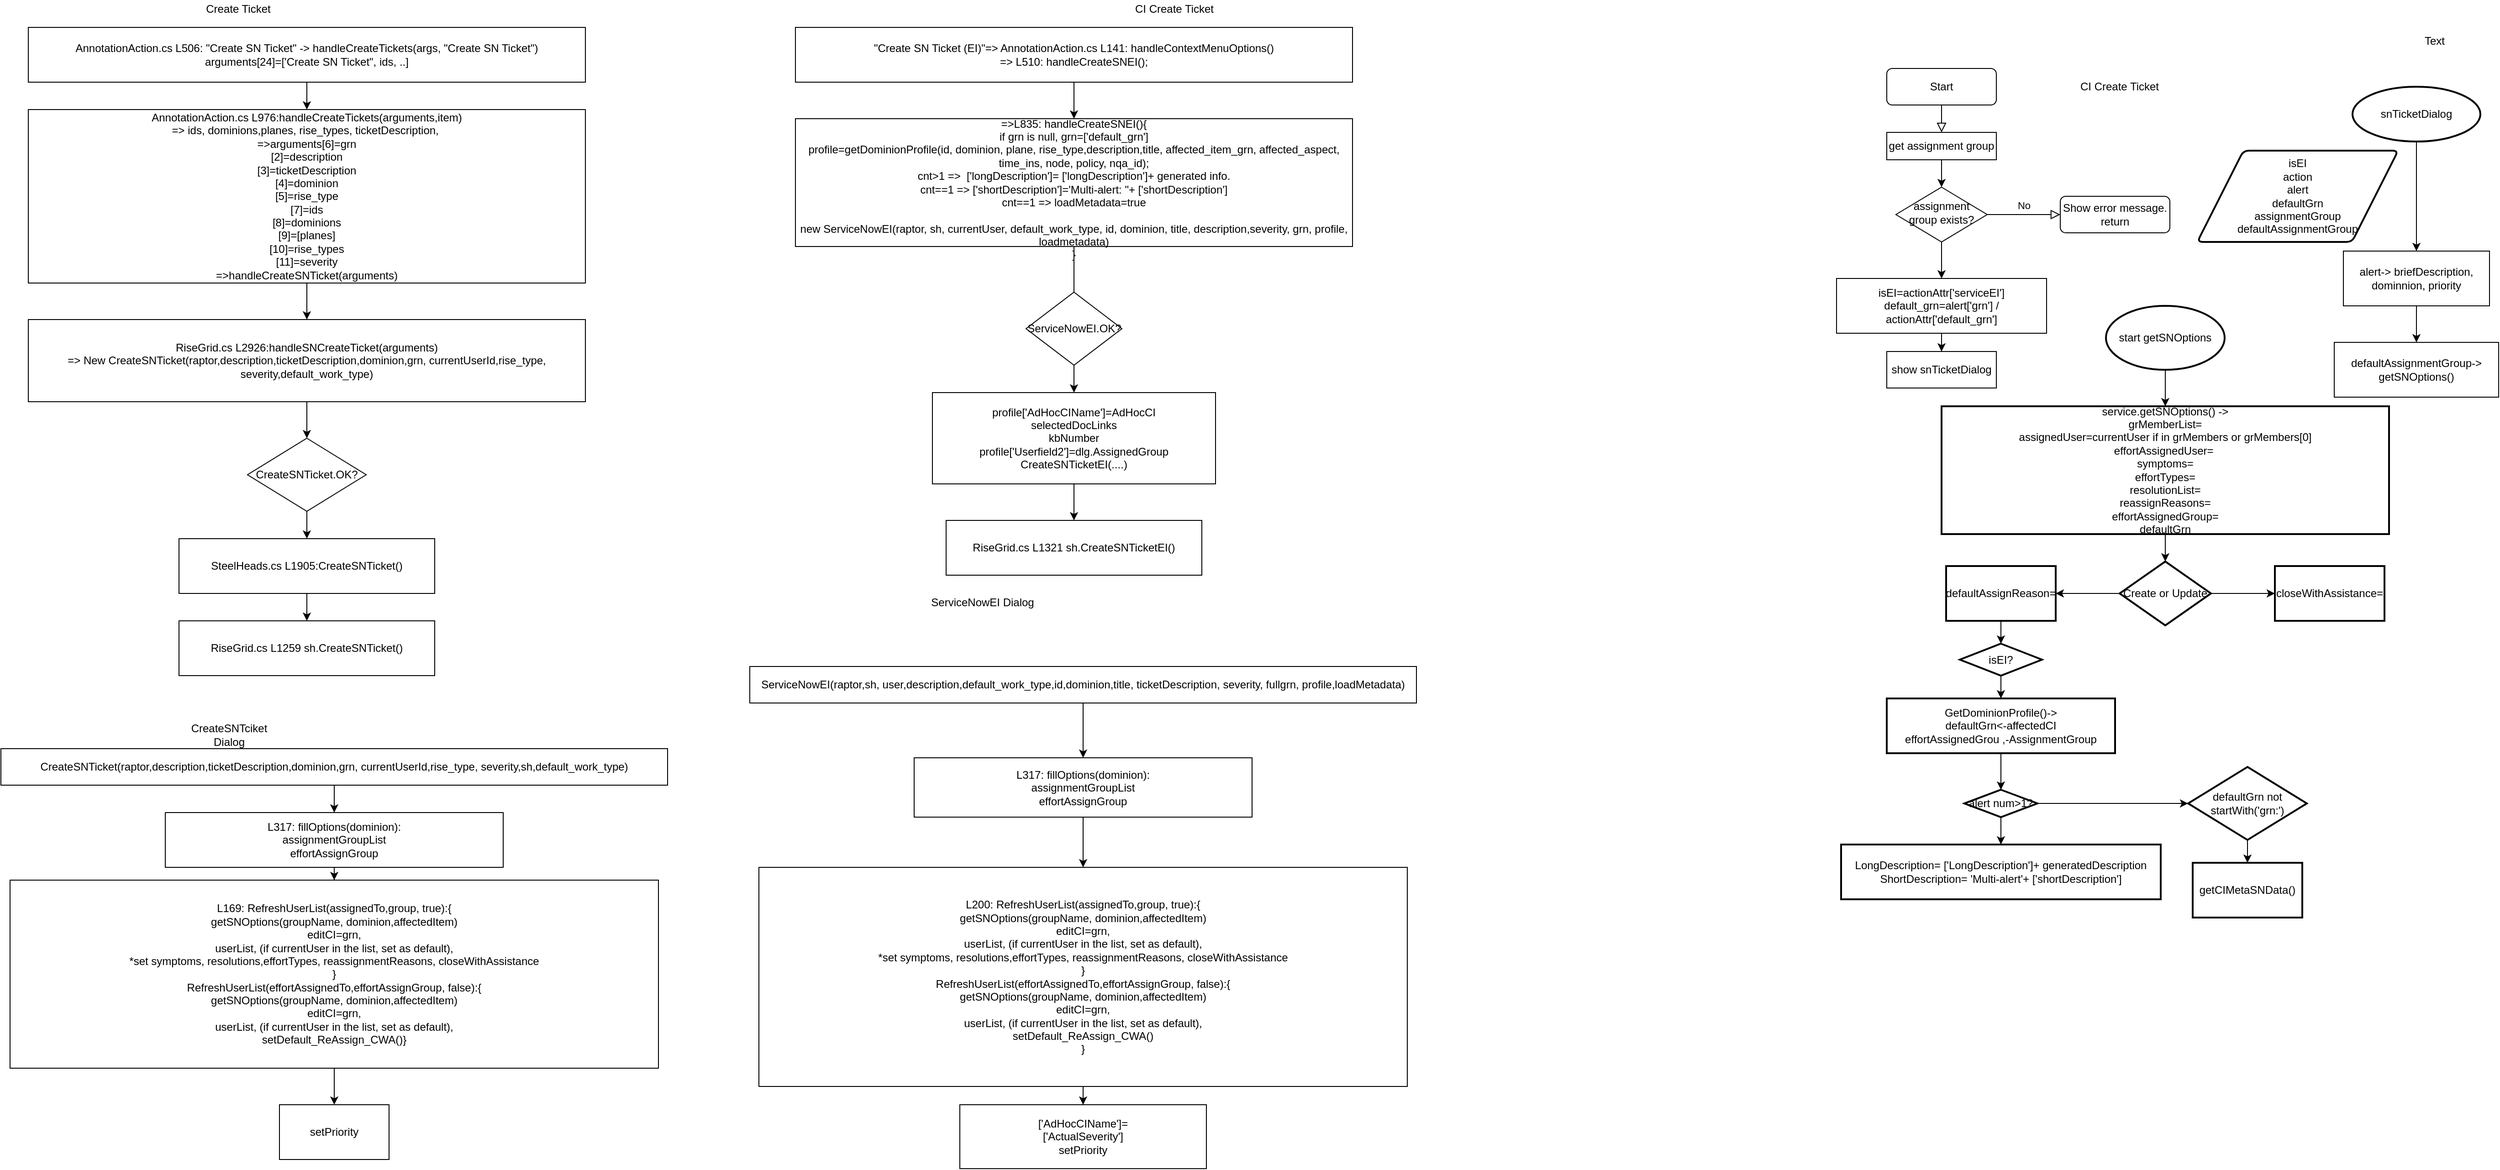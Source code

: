 <mxfile version="14.7.3" type="github">
  <diagram id="C5RBs43oDa-KdzZeNtuy" name="Page-1">
    <mxGraphModel dx="1662" dy="3108" grid="1" gridSize="10" guides="1" tooltips="1" connect="1" arrows="1" fold="1" page="1" pageScale="1" pageWidth="3300" pageHeight="2339" math="0" shadow="0">
      <root>
        <mxCell id="WIyWlLk6GJQsqaUBKTNV-0" />
        <mxCell id="WIyWlLk6GJQsqaUBKTNV-1" parent="WIyWlLk6GJQsqaUBKTNV-0" />
        <mxCell id="WIyWlLk6GJQsqaUBKTNV-2" value="" style="rounded=0;html=1;jettySize=auto;orthogonalLoop=1;fontSize=11;endArrow=block;endFill=0;endSize=8;strokeWidth=1;shadow=0;labelBackgroundColor=none;edgeStyle=orthogonalEdgeStyle;" parent="WIyWlLk6GJQsqaUBKTNV-1" source="WIyWlLk6GJQsqaUBKTNV-3" target="oyRmbotWn4kBTh1wDEj8-0" edge="1">
          <mxGeometry relative="1" as="geometry" />
        </mxCell>
        <mxCell id="WIyWlLk6GJQsqaUBKTNV-3" value="Start" style="rounded=1;whiteSpace=wrap;html=1;fontSize=12;glass=0;strokeWidth=1;shadow=0;" parent="WIyWlLk6GJQsqaUBKTNV-1" vertex="1">
          <mxGeometry x="2095" y="-2255" width="120" height="40" as="geometry" />
        </mxCell>
        <mxCell id="WIyWlLk6GJQsqaUBKTNV-5" value="No" style="edgeStyle=orthogonalEdgeStyle;rounded=0;html=1;jettySize=auto;orthogonalLoop=1;fontSize=11;endArrow=block;endFill=0;endSize=8;strokeWidth=1;shadow=0;labelBackgroundColor=none;" parent="WIyWlLk6GJQsqaUBKTNV-1" source="WIyWlLk6GJQsqaUBKTNV-6" target="WIyWlLk6GJQsqaUBKTNV-7" edge="1">
          <mxGeometry y="10" relative="1" as="geometry">
            <mxPoint as="offset" />
          </mxGeometry>
        </mxCell>
        <mxCell id="oyRmbotWn4kBTh1wDEj8-11" value="" style="edgeStyle=orthogonalEdgeStyle;rounded=0;orthogonalLoop=1;jettySize=auto;html=1;" parent="WIyWlLk6GJQsqaUBKTNV-1" source="WIyWlLk6GJQsqaUBKTNV-6" target="oyRmbotWn4kBTh1wDEj8-9" edge="1">
          <mxGeometry relative="1" as="geometry" />
        </mxCell>
        <mxCell id="WIyWlLk6GJQsqaUBKTNV-6" value="assignment group exists?" style="rhombus;whiteSpace=wrap;html=1;shadow=0;fontFamily=Helvetica;fontSize=12;align=center;strokeWidth=1;spacing=6;spacingTop=-4;" parent="WIyWlLk6GJQsqaUBKTNV-1" vertex="1">
          <mxGeometry x="2105" y="-2125" width="100" height="60" as="geometry" />
        </mxCell>
        <mxCell id="WIyWlLk6GJQsqaUBKTNV-7" value="Show error message.&lt;br&gt;return" style="rounded=1;whiteSpace=wrap;html=1;fontSize=12;glass=0;strokeWidth=1;shadow=0;" parent="WIyWlLk6GJQsqaUBKTNV-1" vertex="1">
          <mxGeometry x="2285" y="-2115" width="120" height="40" as="geometry" />
        </mxCell>
        <mxCell id="oyRmbotWn4kBTh1wDEj8-3" style="edgeStyle=orthogonalEdgeStyle;rounded=0;orthogonalLoop=1;jettySize=auto;html=1;exitX=0.5;exitY=1;exitDx=0;exitDy=0;" parent="WIyWlLk6GJQsqaUBKTNV-1" source="oyRmbotWn4kBTh1wDEj8-0" target="WIyWlLk6GJQsqaUBKTNV-6" edge="1">
          <mxGeometry relative="1" as="geometry" />
        </mxCell>
        <mxCell id="oyRmbotWn4kBTh1wDEj8-0" value="get assignment group" style="rounded=0;whiteSpace=wrap;html=1;" parent="WIyWlLk6GJQsqaUBKTNV-1" vertex="1">
          <mxGeometry x="2095" y="-2185" width="120" height="30" as="geometry" />
        </mxCell>
        <mxCell id="oyRmbotWn4kBTh1wDEj8-13" value="" style="edgeStyle=orthogonalEdgeStyle;rounded=0;orthogonalLoop=1;jettySize=auto;html=1;" parent="WIyWlLk6GJQsqaUBKTNV-1" source="oyRmbotWn4kBTh1wDEj8-9" target="oyRmbotWn4kBTh1wDEj8-12" edge="1">
          <mxGeometry relative="1" as="geometry" />
        </mxCell>
        <mxCell id="oyRmbotWn4kBTh1wDEj8-9" value="isEI=actionAttr[&#39;serviceEI&#39;]&lt;br&gt;default_grn=alert[&#39;grn&#39;] / actionAttr[&#39;default_grn&#39;]" style="rounded=0;whiteSpace=wrap;html=1;" parent="WIyWlLk6GJQsqaUBKTNV-1" vertex="1">
          <mxGeometry x="2040" y="-2025" width="230" height="60" as="geometry" />
        </mxCell>
        <mxCell id="oyRmbotWn4kBTh1wDEj8-12" value="show snTicketDialog" style="rounded=0;whiteSpace=wrap;html=1;" parent="WIyWlLk6GJQsqaUBKTNV-1" vertex="1">
          <mxGeometry x="2095" y="-1945" width="120" height="40" as="geometry" />
        </mxCell>
        <mxCell id="oyRmbotWn4kBTh1wDEj8-14" value="snTicketDialog" style="strokeWidth=2;html=1;shape=mxgraph.flowchart.start_1;whiteSpace=wrap;" parent="WIyWlLk6GJQsqaUBKTNV-1" vertex="1">
          <mxGeometry x="2605" y="-2235" width="140" height="60" as="geometry" />
        </mxCell>
        <mxCell id="oyRmbotWn4kBTh1wDEj8-15" value="&lt;span&gt;isEI&lt;/span&gt;&lt;br&gt;&lt;span&gt;action&lt;/span&gt;&lt;br&gt;&lt;span&gt;alert&lt;/span&gt;&lt;br&gt;&lt;span&gt;defaultGrn&lt;/span&gt;&lt;br&gt;&lt;span&gt;assignmentGroup&lt;/span&gt;&lt;br&gt;&lt;span&gt;defaultAssignmentGroup&lt;/span&gt;" style="shape=parallelogram;html=1;strokeWidth=2;perimeter=parallelogramPerimeter;whiteSpace=wrap;rounded=1;arcSize=12;size=0.23;" parent="WIyWlLk6GJQsqaUBKTNV-1" vertex="1">
          <mxGeometry x="2435" y="-2165" width="220" height="100" as="geometry" />
        </mxCell>
        <mxCell id="oyRmbotWn4kBTh1wDEj8-20" value="" style="edgeStyle=orthogonalEdgeStyle;rounded=0;orthogonalLoop=1;jettySize=auto;html=1;" parent="WIyWlLk6GJQsqaUBKTNV-1" source="oyRmbotWn4kBTh1wDEj8-17" target="oyRmbotWn4kBTh1wDEj8-19" edge="1">
          <mxGeometry relative="1" as="geometry" />
        </mxCell>
        <mxCell id="oyRmbotWn4kBTh1wDEj8-17" value="alert-&amp;gt; briefDescription, dominnion, priority" style="rounded=0;whiteSpace=wrap;html=1;" parent="WIyWlLk6GJQsqaUBKTNV-1" vertex="1">
          <mxGeometry x="2595" y="-2055" width="160" height="60" as="geometry" />
        </mxCell>
        <mxCell id="oyRmbotWn4kBTh1wDEj8-18" value="" style="endArrow=classic;html=1;entryX=0.5;entryY=0;entryDx=0;entryDy=0;" parent="WIyWlLk6GJQsqaUBKTNV-1" source="oyRmbotWn4kBTh1wDEj8-14" target="oyRmbotWn4kBTh1wDEj8-17" edge="1">
          <mxGeometry width="50" height="50" relative="1" as="geometry">
            <mxPoint x="2665" y="-2145" as="sourcePoint" />
            <mxPoint x="2715" y="-2195" as="targetPoint" />
          </mxGeometry>
        </mxCell>
        <mxCell id="oyRmbotWn4kBTh1wDEj8-19" value="defaultAssignmentGroup-&amp;gt;&lt;br&gt;getSNOptions()" style="rounded=0;whiteSpace=wrap;html=1;" parent="WIyWlLk6GJQsqaUBKTNV-1" vertex="1">
          <mxGeometry x="2585" y="-1955" width="180" height="60" as="geometry" />
        </mxCell>
        <mxCell id="oyRmbotWn4kBTh1wDEj8-23" value="" style="edgeStyle=orthogonalEdgeStyle;rounded=0;orthogonalLoop=1;jettySize=auto;html=1;" parent="WIyWlLk6GJQsqaUBKTNV-1" source="oyRmbotWn4kBTh1wDEj8-21" target="oyRmbotWn4kBTh1wDEj8-22" edge="1">
          <mxGeometry relative="1" as="geometry" />
        </mxCell>
        <mxCell id="oyRmbotWn4kBTh1wDEj8-21" value="start getSNOptions" style="strokeWidth=2;html=1;shape=mxgraph.flowchart.start_1;whiteSpace=wrap;" parent="WIyWlLk6GJQsqaUBKTNV-1" vertex="1">
          <mxGeometry x="2335" y="-1995" width="130" height="70" as="geometry" />
        </mxCell>
        <mxCell id="oyRmbotWn4kBTh1wDEj8-28" value="" style="edgeStyle=orthogonalEdgeStyle;rounded=0;orthogonalLoop=1;jettySize=auto;html=1;" parent="WIyWlLk6GJQsqaUBKTNV-1" source="oyRmbotWn4kBTh1wDEj8-22" target="oyRmbotWn4kBTh1wDEj8-26" edge="1">
          <mxGeometry relative="1" as="geometry" />
        </mxCell>
        <mxCell id="oyRmbotWn4kBTh1wDEj8-22" value="service.getSNOptions() -&amp;gt;&lt;br&gt;grMemberList=&lt;br&gt;assignedUser=currentUser if in grMembers or grMembers[0]&lt;br&gt;effortAssignedUser=&amp;nbsp;&lt;br&gt;symptoms=&lt;br&gt;effortTypes=&lt;br&gt;resolutionList=&lt;br&gt;reassignReasons=&lt;br&gt;effortAssignedGroup=&lt;br&gt;defaultGrn" style="whiteSpace=wrap;html=1;strokeWidth=2;" parent="WIyWlLk6GJQsqaUBKTNV-1" vertex="1">
          <mxGeometry x="2155" y="-1885" width="490" height="140" as="geometry" />
        </mxCell>
        <mxCell id="oyRmbotWn4kBTh1wDEj8-30" value="" style="edgeStyle=orthogonalEdgeStyle;rounded=0;orthogonalLoop=1;jettySize=auto;html=1;" parent="WIyWlLk6GJQsqaUBKTNV-1" source="oyRmbotWn4kBTh1wDEj8-26" target="oyRmbotWn4kBTh1wDEj8-29" edge="1">
          <mxGeometry relative="1" as="geometry" />
        </mxCell>
        <mxCell id="oyRmbotWn4kBTh1wDEj8-32" value="" style="edgeStyle=orthogonalEdgeStyle;rounded=0;orthogonalLoop=1;jettySize=auto;html=1;" parent="WIyWlLk6GJQsqaUBKTNV-1" source="oyRmbotWn4kBTh1wDEj8-26" target="oyRmbotWn4kBTh1wDEj8-31" edge="1">
          <mxGeometry relative="1" as="geometry" />
        </mxCell>
        <mxCell id="oyRmbotWn4kBTh1wDEj8-26" value="Create or Update" style="strokeWidth=2;html=1;shape=mxgraph.flowchart.decision;whiteSpace=wrap;" parent="WIyWlLk6GJQsqaUBKTNV-1" vertex="1">
          <mxGeometry x="2350" y="-1715" width="100" height="70" as="geometry" />
        </mxCell>
        <mxCell id="oyRmbotWn4kBTh1wDEj8-34" value="" style="edgeStyle=orthogonalEdgeStyle;rounded=0;orthogonalLoop=1;jettySize=auto;html=1;" parent="WIyWlLk6GJQsqaUBKTNV-1" source="oyRmbotWn4kBTh1wDEj8-29" target="oyRmbotWn4kBTh1wDEj8-33" edge="1">
          <mxGeometry relative="1" as="geometry" />
        </mxCell>
        <mxCell id="oyRmbotWn4kBTh1wDEj8-29" value="defaultAssignReason=" style="whiteSpace=wrap;html=1;strokeWidth=2;" parent="WIyWlLk6GJQsqaUBKTNV-1" vertex="1">
          <mxGeometry x="2160" y="-1710" width="120" height="60" as="geometry" />
        </mxCell>
        <mxCell id="oyRmbotWn4kBTh1wDEj8-31" value="closeWithAssistance=" style="whiteSpace=wrap;html=1;strokeWidth=2;" parent="WIyWlLk6GJQsqaUBKTNV-1" vertex="1">
          <mxGeometry x="2520" y="-1710" width="120" height="60" as="geometry" />
        </mxCell>
        <mxCell id="oyRmbotWn4kBTh1wDEj8-36" value="" style="edgeStyle=orthogonalEdgeStyle;rounded=0;orthogonalLoop=1;jettySize=auto;html=1;" parent="WIyWlLk6GJQsqaUBKTNV-1" source="oyRmbotWn4kBTh1wDEj8-33" target="oyRmbotWn4kBTh1wDEj8-35" edge="1">
          <mxGeometry relative="1" as="geometry" />
        </mxCell>
        <mxCell id="oyRmbotWn4kBTh1wDEj8-33" value="isEI?" style="rhombus;whiteSpace=wrap;html=1;strokeWidth=2;" parent="WIyWlLk6GJQsqaUBKTNV-1" vertex="1">
          <mxGeometry x="2175" y="-1625" width="90" height="35" as="geometry" />
        </mxCell>
        <mxCell id="oyRmbotWn4kBTh1wDEj8-38" value="" style="edgeStyle=orthogonalEdgeStyle;rounded=0;orthogonalLoop=1;jettySize=auto;html=1;" parent="WIyWlLk6GJQsqaUBKTNV-1" source="oyRmbotWn4kBTh1wDEj8-35" target="oyRmbotWn4kBTh1wDEj8-37" edge="1">
          <mxGeometry relative="1" as="geometry" />
        </mxCell>
        <mxCell id="oyRmbotWn4kBTh1wDEj8-35" value="GetDominionProfile()-&amp;gt;&lt;br&gt;defaultGrn&amp;lt;-affectedCI&lt;br&gt;effortAssignedGrou ,-AssignmentGroup&lt;br&gt;" style="whiteSpace=wrap;html=1;strokeWidth=2;" parent="WIyWlLk6GJQsqaUBKTNV-1" vertex="1">
          <mxGeometry x="2095" y="-1565" width="250" height="60" as="geometry" />
        </mxCell>
        <mxCell id="oyRmbotWn4kBTh1wDEj8-40" value="" style="edgeStyle=orthogonalEdgeStyle;rounded=0;orthogonalLoop=1;jettySize=auto;html=1;" parent="WIyWlLk6GJQsqaUBKTNV-1" source="oyRmbotWn4kBTh1wDEj8-37" target="oyRmbotWn4kBTh1wDEj8-39" edge="1">
          <mxGeometry relative="1" as="geometry" />
        </mxCell>
        <mxCell id="oyRmbotWn4kBTh1wDEj8-44" value="" style="edgeStyle=orthogonalEdgeStyle;rounded=0;orthogonalLoop=1;jettySize=auto;html=1;" parent="WIyWlLk6GJQsqaUBKTNV-1" source="oyRmbotWn4kBTh1wDEj8-37" target="oyRmbotWn4kBTh1wDEj8-43" edge="1">
          <mxGeometry relative="1" as="geometry" />
        </mxCell>
        <mxCell id="oyRmbotWn4kBTh1wDEj8-37" value="alert num&amp;gt;1?" style="rhombus;whiteSpace=wrap;html=1;strokeWidth=2;" parent="WIyWlLk6GJQsqaUBKTNV-1" vertex="1">
          <mxGeometry x="2180" y="-1465" width="80" height="30" as="geometry" />
        </mxCell>
        <mxCell id="oyRmbotWn4kBTh1wDEj8-39" value="LongDescription= [&#39;LongDescription&#39;]+ generatedDescription&lt;br&gt;ShortDescription= &#39;Multi-alert&#39;+ [&#39;shortDescription&#39;]" style="whiteSpace=wrap;html=1;strokeWidth=2;" parent="WIyWlLk6GJQsqaUBKTNV-1" vertex="1">
          <mxGeometry x="2045" y="-1405" width="350" height="60" as="geometry" />
        </mxCell>
        <mxCell id="oyRmbotWn4kBTh1wDEj8-46" value="" style="edgeStyle=orthogonalEdgeStyle;rounded=0;orthogonalLoop=1;jettySize=auto;html=1;" parent="WIyWlLk6GJQsqaUBKTNV-1" source="oyRmbotWn4kBTh1wDEj8-43" target="oyRmbotWn4kBTh1wDEj8-45" edge="1">
          <mxGeometry relative="1" as="geometry" />
        </mxCell>
        <mxCell id="oyRmbotWn4kBTh1wDEj8-43" value="defaultGrn not startWith(&#39;grn:&#39;)" style="rhombus;whiteSpace=wrap;html=1;strokeWidth=2;" parent="WIyWlLk6GJQsqaUBKTNV-1" vertex="1">
          <mxGeometry x="2425" y="-1490" width="130" height="80" as="geometry" />
        </mxCell>
        <mxCell id="oyRmbotWn4kBTh1wDEj8-45" value="getCIMetaSNData()" style="whiteSpace=wrap;html=1;strokeWidth=2;" parent="WIyWlLk6GJQsqaUBKTNV-1" vertex="1">
          <mxGeometry x="2430" y="-1385" width="120" height="60" as="geometry" />
        </mxCell>
        <mxCell id="3x9BZErU-FMyBv7qmrPY-0" value="Text" style="text;html=1;strokeColor=none;fillColor=none;align=center;verticalAlign=middle;whiteSpace=wrap;rounded=0;" parent="WIyWlLk6GJQsqaUBKTNV-1" vertex="1">
          <mxGeometry x="2675" y="-2295" width="40" height="20" as="geometry" />
        </mxCell>
        <mxCell id="3x9BZErU-FMyBv7qmrPY-1" value="CI Create Ticket" style="text;html=1;strokeColor=none;fillColor=none;align=center;verticalAlign=middle;whiteSpace=wrap;rounded=0;" parent="WIyWlLk6GJQsqaUBKTNV-1" vertex="1">
          <mxGeometry x="2305" y="-2245" width="90" height="20" as="geometry" />
        </mxCell>
        <mxCell id="3x9BZErU-FMyBv7qmrPY-2" value="Create Ticket" style="text;html=1;strokeColor=none;fillColor=none;align=center;verticalAlign=middle;whiteSpace=wrap;rounded=0;" parent="WIyWlLk6GJQsqaUBKTNV-1" vertex="1">
          <mxGeometry x="250" y="-2330" width="80" height="20" as="geometry" />
        </mxCell>
        <mxCell id="3x9BZErU-FMyBv7qmrPY-5" value="" style="edgeStyle=orthogonalEdgeStyle;rounded=0;orthogonalLoop=1;jettySize=auto;html=1;" parent="WIyWlLk6GJQsqaUBKTNV-1" source="3x9BZErU-FMyBv7qmrPY-3" target="3x9BZErU-FMyBv7qmrPY-4" edge="1">
          <mxGeometry relative="1" as="geometry" />
        </mxCell>
        <mxCell id="3x9BZErU-FMyBv7qmrPY-3" value="AnnotationAction.cs L506: &quot;Create SN Ticket&quot; -&amp;gt; handleCreateTickets(args, &quot;Create SN Ticket&quot;)&lt;br&gt;arguments[24]=[&#39;Create SN Ticket&quot;, ids, ..]" style="rounded=0;whiteSpace=wrap;html=1;" parent="WIyWlLk6GJQsqaUBKTNV-1" vertex="1">
          <mxGeometry x="60" y="-2300" width="610" height="60" as="geometry" />
        </mxCell>
        <mxCell id="3x9BZErU-FMyBv7qmrPY-7" value="" style="edgeStyle=orthogonalEdgeStyle;rounded=0;orthogonalLoop=1;jettySize=auto;html=1;" parent="WIyWlLk6GJQsqaUBKTNV-1" source="3x9BZErU-FMyBv7qmrPY-4" target="3x9BZErU-FMyBv7qmrPY-6" edge="1">
          <mxGeometry relative="1" as="geometry" />
        </mxCell>
        <mxCell id="3x9BZErU-FMyBv7qmrPY-4" value="&lt;span&gt;AnnotationAction.cs L976:handleCreateTickets(&lt;/span&gt;arguments&lt;span&gt;,item)&lt;br&gt;=&amp;gt; ids, dominions,planes, rise_types, ticketDescription,&amp;nbsp;&lt;br&gt;=&amp;gt;arguments[6]=grn&lt;br&gt;[2]=description&lt;br&gt;[3]=ticketDescription&lt;br&gt;[4]=dominion&lt;br&gt;[5]=rise_type&lt;br&gt;[7]=ids&lt;br&gt;[8]=dominions&lt;br&gt;[9]=[planes]&lt;br&gt;[10]=rise_types&lt;br&gt;[11]=severity&lt;br&gt;=&amp;gt;handleCreateSNTicket(arguments)&lt;br&gt;&lt;/span&gt;" style="whiteSpace=wrap;html=1;rounded=0;" parent="WIyWlLk6GJQsqaUBKTNV-1" vertex="1">
          <mxGeometry x="60" y="-2210" width="610" height="190" as="geometry" />
        </mxCell>
        <mxCell id="3x9BZErU-FMyBv7qmrPY-9" value="" style="edgeStyle=orthogonalEdgeStyle;rounded=0;orthogonalLoop=1;jettySize=auto;html=1;" parent="WIyWlLk6GJQsqaUBKTNV-1" source="3x9BZErU-FMyBv7qmrPY-6" target="3x9BZErU-FMyBv7qmrPY-8" edge="1">
          <mxGeometry relative="1" as="geometry" />
        </mxCell>
        <mxCell id="3x9BZErU-FMyBv7qmrPY-6" value="&lt;span&gt;RiseGrid.cs L2926:handleSNCreateTicket(&lt;/span&gt;arguments&lt;span&gt;)&lt;br&gt;=&amp;gt; New CreateSNTicket(raptor,description,ticketDescription,dominion,grn, currentUserId,rise_type, severity,default_work_type)&lt;br&gt;&lt;/span&gt;" style="whiteSpace=wrap;html=1;rounded=0;" parent="WIyWlLk6GJQsqaUBKTNV-1" vertex="1">
          <mxGeometry x="60" y="-1980" width="610" height="90" as="geometry" />
        </mxCell>
        <mxCell id="3x9BZErU-FMyBv7qmrPY-11" value="" style="edgeStyle=orthogonalEdgeStyle;rounded=0;orthogonalLoop=1;jettySize=auto;html=1;" parent="WIyWlLk6GJQsqaUBKTNV-1" source="3x9BZErU-FMyBv7qmrPY-8" target="3x9BZErU-FMyBv7qmrPY-10" edge="1">
          <mxGeometry relative="1" as="geometry" />
        </mxCell>
        <mxCell id="3x9BZErU-FMyBv7qmrPY-8" value="CreateSNTicket.OK?" style="rhombus;whiteSpace=wrap;html=1;rounded=0;" parent="WIyWlLk6GJQsqaUBKTNV-1" vertex="1">
          <mxGeometry x="300" y="-1850" width="130" height="80" as="geometry" />
        </mxCell>
        <mxCell id="g5xgK9qxtkk_Hm0rpAI6-1" value="" style="edgeStyle=orthogonalEdgeStyle;rounded=0;orthogonalLoop=1;jettySize=auto;html=1;" edge="1" parent="WIyWlLk6GJQsqaUBKTNV-1" source="3x9BZErU-FMyBv7qmrPY-10" target="g5xgK9qxtkk_Hm0rpAI6-0">
          <mxGeometry relative="1" as="geometry" />
        </mxCell>
        <mxCell id="3x9BZErU-FMyBv7qmrPY-10" value="SteelHeads.cs L1905:CreateSNTicket()" style="whiteSpace=wrap;html=1;rounded=0;" parent="WIyWlLk6GJQsqaUBKTNV-1" vertex="1">
          <mxGeometry x="225" y="-1740" width="280" height="60" as="geometry" />
        </mxCell>
        <mxCell id="3x9BZErU-FMyBv7qmrPY-14" value="CreateSNTciket Dialog" style="text;html=1;strokeColor=none;fillColor=none;align=center;verticalAlign=middle;whiteSpace=wrap;rounded=0;" parent="WIyWlLk6GJQsqaUBKTNV-1" vertex="1">
          <mxGeometry x="260" y="-1540" width="40" height="30" as="geometry" />
        </mxCell>
        <mxCell id="3x9BZErU-FMyBv7qmrPY-17" value="" style="edgeStyle=orthogonalEdgeStyle;rounded=0;orthogonalLoop=1;jettySize=auto;html=1;" parent="WIyWlLk6GJQsqaUBKTNV-1" source="3x9BZErU-FMyBv7qmrPY-15" target="3x9BZErU-FMyBv7qmrPY-16" edge="1">
          <mxGeometry relative="1" as="geometry" />
        </mxCell>
        <mxCell id="3x9BZErU-FMyBv7qmrPY-15" value="&lt;span&gt;CreateSNTicket(raptor,description,ticketDescription,dominion,grn, currentUserId,rise_type, severity,sh,default_work_type)&lt;/span&gt;" style="rounded=0;whiteSpace=wrap;html=1;" parent="WIyWlLk6GJQsqaUBKTNV-1" vertex="1">
          <mxGeometry x="30" y="-1510" width="730" height="40" as="geometry" />
        </mxCell>
        <mxCell id="3x9BZErU-FMyBv7qmrPY-19" value="" style="edgeStyle=orthogonalEdgeStyle;rounded=0;orthogonalLoop=1;jettySize=auto;html=1;" parent="WIyWlLk6GJQsqaUBKTNV-1" source="3x9BZErU-FMyBv7qmrPY-16" target="3x9BZErU-FMyBv7qmrPY-18" edge="1">
          <mxGeometry relative="1" as="geometry" />
        </mxCell>
        <mxCell id="3x9BZErU-FMyBv7qmrPY-16" value="L317: fillOptions(dominion):&lt;br&gt;assignmentGroupList&lt;br&gt;effortAssignGroup" style="whiteSpace=wrap;html=1;rounded=0;" parent="WIyWlLk6GJQsqaUBKTNV-1" vertex="1">
          <mxGeometry x="210" y="-1440" width="370" height="60" as="geometry" />
        </mxCell>
        <mxCell id="3x9BZErU-FMyBv7qmrPY-21" value="" style="edgeStyle=orthogonalEdgeStyle;rounded=0;orthogonalLoop=1;jettySize=auto;html=1;" parent="WIyWlLk6GJQsqaUBKTNV-1" source="3x9BZErU-FMyBv7qmrPY-18" target="3x9BZErU-FMyBv7qmrPY-20" edge="1">
          <mxGeometry relative="1" as="geometry" />
        </mxCell>
        <mxCell id="3x9BZErU-FMyBv7qmrPY-18" value="L169: RefreshUserList(assignedTo,group, true):{&lt;br&gt;getSNOptions(groupName, dominion,affectedItem)&lt;br&gt;editCI=grn,&lt;br&gt;userList, (if currentUser in the list, set as default),&lt;br&gt;*set symptoms, resolutions,effortTypes, reassignmentReasons, closeWithAssistance&lt;br&gt;}&lt;br&gt;RefreshUserList(effortAssignedTo,effortAssignGroup, false):{&lt;br&gt;getSNOptions(groupName, dominion,affectedItem)&lt;br&gt;editCI=grn,&lt;br&gt;userList, (if currentUser in the list, set as default),&lt;br&gt;setDefault_ReAssign_CWA()}" style="whiteSpace=wrap;html=1;rounded=0;" parent="WIyWlLk6GJQsqaUBKTNV-1" vertex="1">
          <mxGeometry x="40" y="-1366" width="710" height="206" as="geometry" />
        </mxCell>
        <mxCell id="3x9BZErU-FMyBv7qmrPY-20" value="setPriority" style="whiteSpace=wrap;html=1;rounded=0;" parent="WIyWlLk6GJQsqaUBKTNV-1" vertex="1">
          <mxGeometry x="335" y="-1120" width="120" height="60" as="geometry" />
        </mxCell>
        <mxCell id="3x9BZErU-FMyBv7qmrPY-22" value="CI Create Ticket" style="text;html=1;strokeColor=none;fillColor=none;align=center;verticalAlign=middle;whiteSpace=wrap;rounded=0;" parent="WIyWlLk6GJQsqaUBKTNV-1" vertex="1">
          <mxGeometry x="1220" y="-2330" width="190" height="20" as="geometry" />
        </mxCell>
        <mxCell id="3x9BZErU-FMyBv7qmrPY-25" value="" style="edgeStyle=orthogonalEdgeStyle;rounded=0;orthogonalLoop=1;jettySize=auto;html=1;" parent="WIyWlLk6GJQsqaUBKTNV-1" source="3x9BZErU-FMyBv7qmrPY-23" target="3x9BZErU-FMyBv7qmrPY-24" edge="1">
          <mxGeometry relative="1" as="geometry" />
        </mxCell>
        <mxCell id="3x9BZErU-FMyBv7qmrPY-23" value="&quot;Create SN Ticket (EI)&quot;=&amp;gt; AnnotationAction.cs L141: handleContextMenuOptions()&lt;br&gt;=&amp;gt; L510: handleCreateSNEI();&lt;br&gt;" style="rounded=0;whiteSpace=wrap;html=1;" parent="WIyWlLk6GJQsqaUBKTNV-1" vertex="1">
          <mxGeometry x="900" y="-2300" width="610" height="60" as="geometry" />
        </mxCell>
        <mxCell id="3x9BZErU-FMyBv7qmrPY-27" value="" style="edgeStyle=orthogonalEdgeStyle;rounded=0;orthogonalLoop=1;jettySize=auto;html=1;" parent="WIyWlLk6GJQsqaUBKTNV-1" source="3x9BZErU-FMyBv7qmrPY-24" edge="1">
          <mxGeometry relative="1" as="geometry">
            <mxPoint x="1205" y="-1940" as="targetPoint" />
          </mxGeometry>
        </mxCell>
        <mxCell id="3x9BZErU-FMyBv7qmrPY-24" value="&lt;br&gt;=&amp;gt;L835: handleCreateSNEI(){&lt;br&gt;if grn is null, grn=[&#39;default_grn&#39;]&lt;br&gt;profile=getDominionProfile(id, dominion, plane, rise_type,description,title, affected_item_grn, affected_aspect, time_ins, node, policy, nqa_id);&lt;br&gt;cnt&amp;gt;1 =&amp;gt;&amp;nbsp; [&#39;longDescription&#39;]= [&#39;longDescription&#39;]+ generated info.&lt;br&gt;cnt==1 =&amp;gt; [&#39;shortDescription&#39;]=&#39;Multi-alert: &quot;+ [&#39;shortDescription&#39;]&lt;br&gt;cnt==1 =&amp;gt; loadMetadata=true&lt;br&gt;&lt;br&gt;new ServiceNowEI(raptor, sh, currentUser, default_work_type, id, dominion, title, description,severity, grn, profile, loadmetadata)&lt;br&gt;}" style="rounded=0;whiteSpace=wrap;html=1;" parent="WIyWlLk6GJQsqaUBKTNV-1" vertex="1">
          <mxGeometry x="900" y="-2200" width="610" height="140" as="geometry" />
        </mxCell>
        <mxCell id="3x9BZErU-FMyBv7qmrPY-30" value="" style="edgeStyle=orthogonalEdgeStyle;rounded=0;orthogonalLoop=1;jettySize=auto;html=1;" parent="WIyWlLk6GJQsqaUBKTNV-1" source="3x9BZErU-FMyBv7qmrPY-28" target="3x9BZErU-FMyBv7qmrPY-29" edge="1">
          <mxGeometry relative="1" as="geometry" />
        </mxCell>
        <mxCell id="3x9BZErU-FMyBv7qmrPY-28" value="ServiceNowEI.OK?" style="rhombus;whiteSpace=wrap;html=1;" parent="WIyWlLk6GJQsqaUBKTNV-1" vertex="1">
          <mxGeometry x="1152.5" y="-2010" width="105" height="80" as="geometry" />
        </mxCell>
        <mxCell id="g5xgK9qxtkk_Hm0rpAI6-3" value="" style="edgeStyle=orthogonalEdgeStyle;rounded=0;orthogonalLoop=1;jettySize=auto;html=1;" edge="1" parent="WIyWlLk6GJQsqaUBKTNV-1" source="3x9BZErU-FMyBv7qmrPY-29" target="g5xgK9qxtkk_Hm0rpAI6-2">
          <mxGeometry relative="1" as="geometry" />
        </mxCell>
        <mxCell id="3x9BZErU-FMyBv7qmrPY-29" value="profile[&#39;AdHocCIName&#39;]=AdHocCI&lt;br&gt;selectedDocLinks&lt;br&gt;kbNumber&lt;br&gt;profile[&#39;Userfield2&#39;]=dlg.AssignedGroup&lt;br&gt;CreateSNTicketEI(....)" style="whiteSpace=wrap;html=1;" parent="WIyWlLk6GJQsqaUBKTNV-1" vertex="1">
          <mxGeometry x="1050" y="-1900" width="310" height="100" as="geometry" />
        </mxCell>
        <mxCell id="3x9BZErU-FMyBv7qmrPY-31" value="ServiceNowEI Dialog" style="text;html=1;strokeColor=none;fillColor=none;align=center;verticalAlign=middle;whiteSpace=wrap;rounded=0;" parent="WIyWlLk6GJQsqaUBKTNV-1" vertex="1">
          <mxGeometry x="1030" y="-1680" width="150" height="20" as="geometry" />
        </mxCell>
        <mxCell id="3x9BZErU-FMyBv7qmrPY-34" value="" style="edgeStyle=orthogonalEdgeStyle;rounded=0;orthogonalLoop=1;jettySize=auto;html=1;" parent="WIyWlLk6GJQsqaUBKTNV-1" source="3x9BZErU-FMyBv7qmrPY-32" target="3x9BZErU-FMyBv7qmrPY-37" edge="1">
          <mxGeometry relative="1" as="geometry">
            <mxPoint x="1215" y="-1470" as="targetPoint" />
          </mxGeometry>
        </mxCell>
        <mxCell id="3x9BZErU-FMyBv7qmrPY-32" value="&lt;span&gt;ServiceNowEI(raptor,sh, user,description,&lt;/span&gt;default_work_type&lt;span&gt;,id,dominion,title, ticketDescription, severity, fullgrn, profile,loadMetadata)&lt;/span&gt;" style="rounded=0;whiteSpace=wrap;html=1;" parent="WIyWlLk6GJQsqaUBKTNV-1" vertex="1">
          <mxGeometry x="850" y="-1600" width="730" height="40" as="geometry" />
        </mxCell>
        <mxCell id="3x9BZErU-FMyBv7qmrPY-36" value="" style="edgeStyle=orthogonalEdgeStyle;rounded=0;orthogonalLoop=1;jettySize=auto;html=1;" parent="WIyWlLk6GJQsqaUBKTNV-1" source="3x9BZErU-FMyBv7qmrPY-33" target="3x9BZErU-FMyBv7qmrPY-35" edge="1">
          <mxGeometry relative="1" as="geometry" />
        </mxCell>
        <mxCell id="3x9BZErU-FMyBv7qmrPY-33" value="&lt;span&gt;L200: RefreshUserList(assignedTo,group, true):{&lt;/span&gt;&lt;br&gt;&lt;span&gt;getSNOptions(groupName, dominion,affectedItem)&lt;/span&gt;&lt;br&gt;&lt;span&gt;editCI=grn,&lt;/span&gt;&lt;br&gt;&lt;span&gt;userList, (if currentUser in the list, set as default),&lt;/span&gt;&lt;br&gt;&lt;span&gt;*set symptoms, resolutions,effortTypes, reassignmentReasons, closeWithAssistance&lt;/span&gt;&lt;br&gt;&lt;span&gt;}&lt;/span&gt;&lt;br&gt;&lt;span&gt;RefreshUserList(effortAssignedTo,effortAssignGroup, false):{&lt;/span&gt;&lt;br&gt;&lt;span&gt;getSNOptions(groupName, dominion,affectedItem)&lt;/span&gt;&lt;br&gt;&lt;span&gt;editCI=grn,&lt;/span&gt;&lt;br&gt;&lt;span&gt;userList, (if currentUser in the list, set as default),&lt;br&gt;&lt;/span&gt;setDefault_ReAssign_CWA()&lt;br&gt;&lt;span&gt;}&lt;/span&gt;" style="whiteSpace=wrap;html=1;rounded=0;" parent="WIyWlLk6GJQsqaUBKTNV-1" vertex="1">
          <mxGeometry x="860" y="-1380" width="710" height="240" as="geometry" />
        </mxCell>
        <mxCell id="3x9BZErU-FMyBv7qmrPY-35" value="[&#39;AdHocCIName&#39;]=&lt;br&gt;[&#39;ActualSeverity&#39;]&lt;br&gt;setPriority" style="whiteSpace=wrap;html=1;rounded=0;" parent="WIyWlLk6GJQsqaUBKTNV-1" vertex="1">
          <mxGeometry x="1080" y="-1120" width="270" height="70" as="geometry" />
        </mxCell>
        <mxCell id="3x9BZErU-FMyBv7qmrPY-38" value="" style="edgeStyle=orthogonalEdgeStyle;rounded=0;orthogonalLoop=1;jettySize=auto;html=1;" parent="WIyWlLk6GJQsqaUBKTNV-1" source="3x9BZErU-FMyBv7qmrPY-37" target="3x9BZErU-FMyBv7qmrPY-33" edge="1">
          <mxGeometry relative="1" as="geometry" />
        </mxCell>
        <mxCell id="3x9BZErU-FMyBv7qmrPY-37" value="L317: fillOptions(dominion):&lt;br&gt;assignmentGroupList&lt;br&gt;effortAssignGroup" style="whiteSpace=wrap;html=1;rounded=0;" parent="WIyWlLk6GJQsqaUBKTNV-1" vertex="1">
          <mxGeometry x="1030" y="-1500" width="370" height="65" as="geometry" />
        </mxCell>
        <mxCell id="g5xgK9qxtkk_Hm0rpAI6-0" value="RiseGrid.cs L1259 sh.CreateSNTicket()" style="whiteSpace=wrap;html=1;rounded=0;" vertex="1" parent="WIyWlLk6GJQsqaUBKTNV-1">
          <mxGeometry x="225" y="-1650" width="280" height="60" as="geometry" />
        </mxCell>
        <mxCell id="g5xgK9qxtkk_Hm0rpAI6-2" value="RiseGrid.cs L1321 sh.CreateSNTicketEI()" style="whiteSpace=wrap;html=1;rounded=0;" vertex="1" parent="WIyWlLk6GJQsqaUBKTNV-1">
          <mxGeometry x="1065" y="-1760" width="280" height="60" as="geometry" />
        </mxCell>
      </root>
    </mxGraphModel>
  </diagram>
</mxfile>
